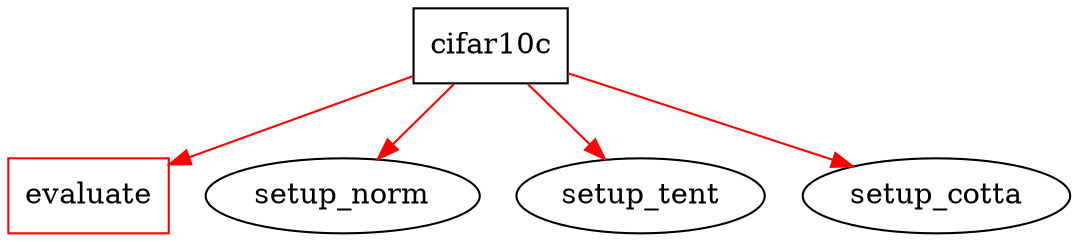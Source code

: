 digraph G {
cifar10c [shape="box"];
evaluate [shape="box", color=red];
edge [color=red];
cifar10c -> evaluate;
cifar10c -> setup_norm;
cifar10c -> setup_tent;
cifar10c -> setup_cotta;

}
